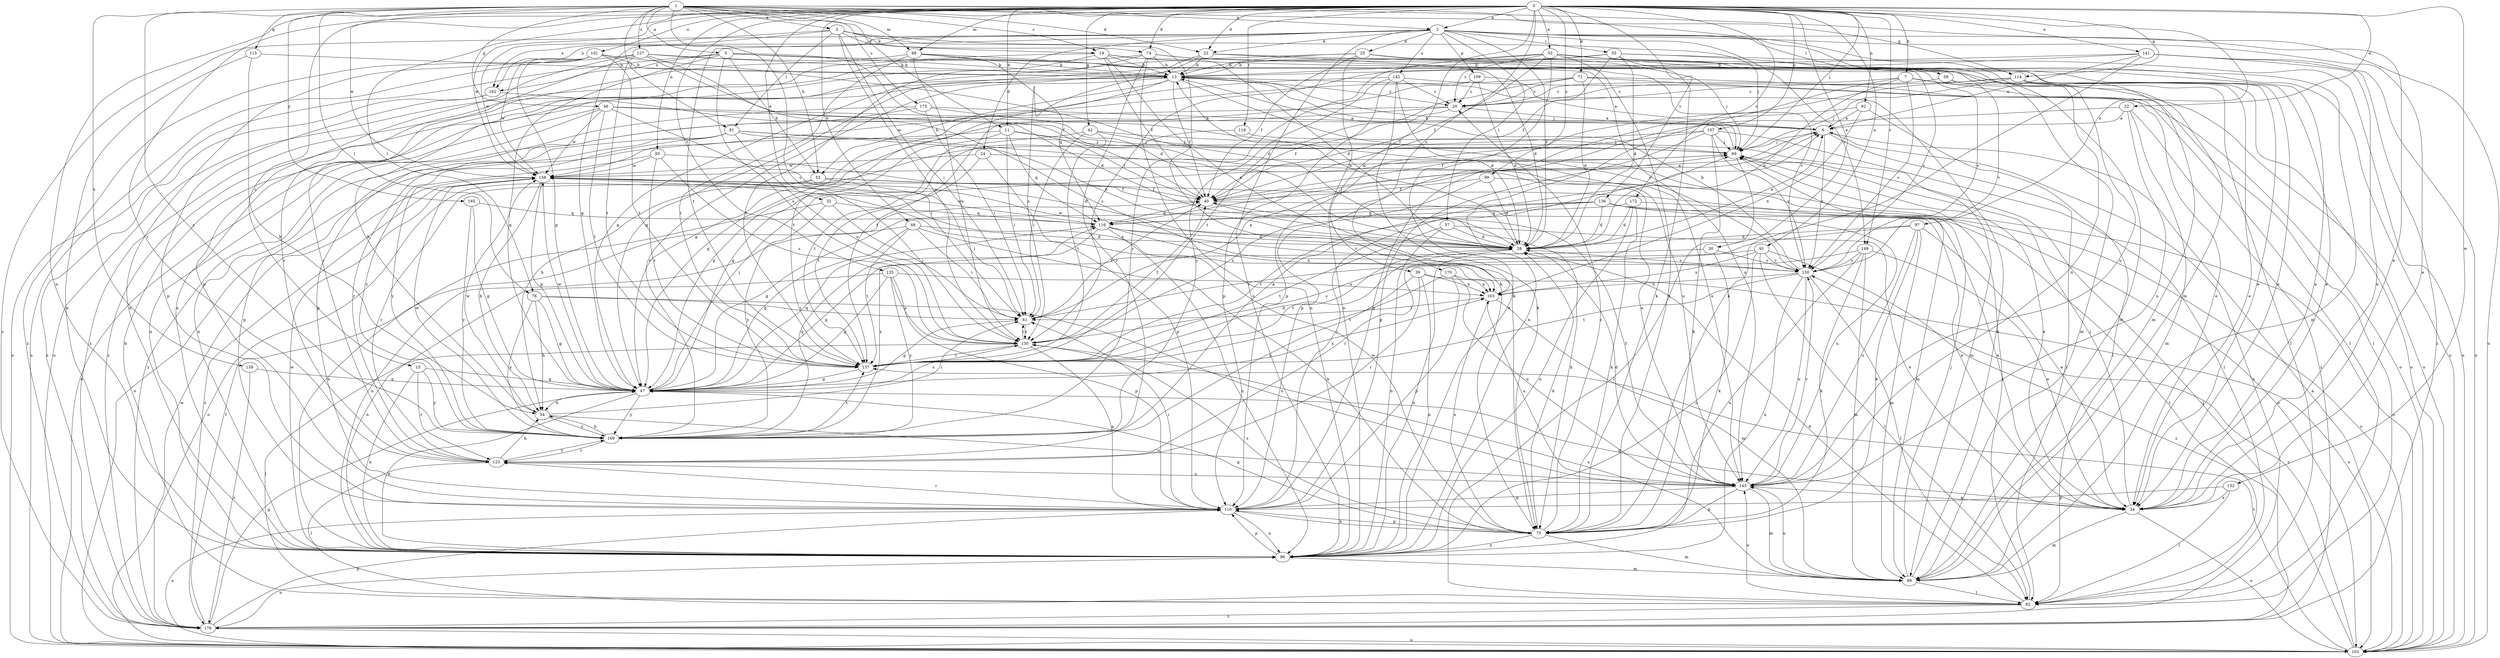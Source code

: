 strict digraph  {
0;
1;
2;
3;
5;
6;
7;
11;
13;
15;
19;
20;
22;
23;
24;
25;
28;
30;
32;
33;
34;
39;
40;
42;
46;
47;
48;
53;
54;
55;
57;
58;
61;
69;
71;
74;
75;
76;
81;
82;
88;
89;
91;
92;
95;
96;
97;
99;
101;
103;
107;
109;
110;
114;
115;
116;
119;
123;
127;
130;
135;
136;
137;
141;
142;
143;
149;
150;
152;
156;
159;
162;
163;
165;
169;
170;
172;
175;
176;
0 -> 2  [label=a];
0 -> 7  [label=b];
0 -> 11  [label=b];
0 -> 15  [label=c];
0 -> 22  [label=d];
0 -> 23  [label=d];
0 -> 30  [label=e];
0 -> 32  [label=e];
0 -> 33  [label=e];
0 -> 39  [label=f];
0 -> 42  [label=g];
0 -> 48  [label=h];
0 -> 69  [label=j];
0 -> 71  [label=k];
0 -> 74  [label=k];
0 -> 76  [label=l];
0 -> 88  [label=m];
0 -> 91  [label=n];
0 -> 92  [label=n];
0 -> 95  [label=n];
0 -> 96  [label=n];
0 -> 97  [label=o];
0 -> 99  [label=o];
0 -> 101  [label=o];
0 -> 107  [label=p];
0 -> 114  [label=q];
0 -> 119  [label=r];
0 -> 123  [label=r];
0 -> 135  [label=t];
0 -> 136  [label=t];
0 -> 141  [label=u];
0 -> 149  [label=v];
0 -> 152  [label=w];
0 -> 156  [label=w];
0 -> 170  [label=z];
0 -> 172  [label=z];
1 -> 2  [label=a];
1 -> 3  [label=a];
1 -> 5  [label=a];
1 -> 11  [label=b];
1 -> 19  [label=c];
1 -> 23  [label=d];
1 -> 34  [label=e];
1 -> 46  [label=g];
1 -> 53  [label=h];
1 -> 76  [label=l];
1 -> 81  [label=l];
1 -> 88  [label=m];
1 -> 89  [label=m];
1 -> 114  [label=q];
1 -> 115  [label=q];
1 -> 127  [label=s];
1 -> 130  [label=s];
1 -> 156  [label=w];
1 -> 159  [label=x];
1 -> 165  [label=y];
1 -> 169  [label=y];
1 -> 175  [label=z];
2 -> 23  [label=d];
2 -> 24  [label=d];
2 -> 25  [label=d];
2 -> 28  [label=d];
2 -> 34  [label=e];
2 -> 47  [label=g];
2 -> 55  [label=i];
2 -> 57  [label=i];
2 -> 58  [label=i];
2 -> 96  [label=n];
2 -> 103  [label=o];
2 -> 109  [label=p];
2 -> 137  [label=t];
2 -> 142  [label=u];
2 -> 143  [label=u];
2 -> 149  [label=v];
2 -> 162  [label=x];
2 -> 176  [label=z];
3 -> 19  [label=c];
3 -> 61  [label=i];
3 -> 69  [label=j];
3 -> 74  [label=k];
3 -> 75  [label=k];
3 -> 81  [label=l];
3 -> 130  [label=s];
3 -> 156  [label=w];
3 -> 162  [label=x];
5 -> 13  [label=b];
5 -> 28  [label=d];
5 -> 34  [label=e];
5 -> 47  [label=g];
5 -> 53  [label=h];
5 -> 103  [label=o];
5 -> 130  [label=s];
5 -> 162  [label=x];
6 -> 69  [label=j];
6 -> 82  [label=l];
6 -> 150  [label=v];
6 -> 176  [label=z];
7 -> 20  [label=c];
7 -> 28  [label=d];
7 -> 82  [label=l];
7 -> 96  [label=n];
7 -> 103  [label=o];
7 -> 150  [label=v];
11 -> 40  [label=f];
11 -> 47  [label=g];
11 -> 61  [label=i];
11 -> 69  [label=j];
11 -> 103  [label=o];
11 -> 116  [label=q];
13 -> 20  [label=c];
13 -> 40  [label=f];
13 -> 53  [label=h];
13 -> 69  [label=j];
13 -> 137  [label=t];
13 -> 150  [label=v];
13 -> 169  [label=y];
13 -> 176  [label=z];
15 -> 47  [label=g];
15 -> 96  [label=n];
15 -> 123  [label=r];
15 -> 169  [label=y];
19 -> 13  [label=b];
19 -> 28  [label=d];
19 -> 40  [label=f];
19 -> 89  [label=m];
19 -> 96  [label=n];
19 -> 103  [label=o];
19 -> 163  [label=x];
20 -> 6  [label=a];
20 -> 40  [label=f];
20 -> 47  [label=g];
20 -> 176  [label=z];
22 -> 6  [label=a];
22 -> 89  [label=m];
22 -> 110  [label=p];
22 -> 143  [label=u];
22 -> 176  [label=z];
23 -> 13  [label=b];
23 -> 28  [label=d];
23 -> 34  [label=e];
23 -> 47  [label=g];
23 -> 130  [label=s];
24 -> 103  [label=o];
24 -> 110  [label=p];
24 -> 137  [label=t];
24 -> 156  [label=w];
25 -> 13  [label=b];
25 -> 34  [label=e];
25 -> 40  [label=f];
25 -> 54  [label=h];
25 -> 69  [label=j];
25 -> 96  [label=n];
25 -> 103  [label=o];
28 -> 6  [label=a];
28 -> 13  [label=b];
28 -> 96  [label=n];
28 -> 137  [label=t];
28 -> 150  [label=v];
28 -> 156  [label=w];
30 -> 47  [label=g];
30 -> 75  [label=k];
30 -> 150  [label=v];
32 -> 61  [label=i];
32 -> 96  [label=n];
32 -> 116  [label=q];
32 -> 169  [label=y];
33 -> 13  [label=b];
33 -> 20  [label=c];
33 -> 40  [label=f];
33 -> 75  [label=k];
33 -> 89  [label=m];
33 -> 96  [label=n];
33 -> 143  [label=u];
33 -> 150  [label=v];
33 -> 169  [label=y];
34 -> 47  [label=g];
34 -> 69  [label=j];
34 -> 89  [label=m];
34 -> 103  [label=o];
39 -> 96  [label=n];
39 -> 103  [label=o];
39 -> 123  [label=r];
39 -> 163  [label=x];
39 -> 169  [label=y];
40 -> 6  [label=a];
40 -> 34  [label=e];
40 -> 75  [label=k];
40 -> 116  [label=q];
42 -> 47  [label=g];
42 -> 61  [label=i];
42 -> 69  [label=j];
42 -> 89  [label=m];
42 -> 137  [label=t];
46 -> 6  [label=a];
46 -> 61  [label=i];
46 -> 96  [label=n];
46 -> 103  [label=o];
46 -> 137  [label=t];
46 -> 143  [label=u];
46 -> 156  [label=w];
47 -> 54  [label=h];
47 -> 69  [label=j];
47 -> 96  [label=n];
47 -> 116  [label=q];
47 -> 130  [label=s];
47 -> 156  [label=w];
47 -> 163  [label=x];
47 -> 169  [label=y];
48 -> 28  [label=d];
48 -> 47  [label=g];
48 -> 61  [label=i];
48 -> 75  [label=k];
48 -> 96  [label=n];
48 -> 137  [label=t];
53 -> 40  [label=f];
53 -> 61  [label=i];
53 -> 89  [label=m];
53 -> 103  [label=o];
53 -> 123  [label=r];
54 -> 61  [label=i];
54 -> 143  [label=u];
54 -> 156  [label=w];
54 -> 169  [label=y];
55 -> 13  [label=b];
55 -> 28  [label=d];
55 -> 40  [label=f];
55 -> 47  [label=g];
55 -> 75  [label=k];
55 -> 103  [label=o];
55 -> 150  [label=v];
57 -> 28  [label=d];
57 -> 34  [label=e];
57 -> 96  [label=n];
57 -> 137  [label=t];
58 -> 20  [label=c];
58 -> 89  [label=m];
58 -> 150  [label=v];
61 -> 6  [label=a];
61 -> 40  [label=f];
61 -> 47  [label=g];
61 -> 130  [label=s];
69 -> 13  [label=b];
69 -> 34  [label=e];
69 -> 82  [label=l];
69 -> 156  [label=w];
71 -> 20  [label=c];
71 -> 28  [label=d];
71 -> 34  [label=e];
71 -> 82  [label=l];
71 -> 137  [label=t];
71 -> 156  [label=w];
74 -> 13  [label=b];
74 -> 96  [label=n];
74 -> 123  [label=r];
74 -> 137  [label=t];
74 -> 143  [label=u];
74 -> 150  [label=v];
74 -> 176  [label=z];
75 -> 20  [label=c];
75 -> 28  [label=d];
75 -> 47  [label=g];
75 -> 89  [label=m];
75 -> 96  [label=n];
75 -> 110  [label=p];
75 -> 130  [label=s];
75 -> 156  [label=w];
75 -> 163  [label=x];
76 -> 47  [label=g];
76 -> 54  [label=h];
76 -> 61  [label=i];
76 -> 143  [label=u];
76 -> 169  [label=y];
81 -> 28  [label=d];
81 -> 69  [label=j];
81 -> 110  [label=p];
81 -> 123  [label=r];
81 -> 130  [label=s];
81 -> 143  [label=u];
81 -> 169  [label=y];
82 -> 13  [label=b];
82 -> 28  [label=d];
82 -> 69  [label=j];
82 -> 143  [label=u];
82 -> 176  [label=z];
88 -> 13  [label=b];
88 -> 89  [label=m];
88 -> 116  [label=q];
88 -> 123  [label=r];
88 -> 130  [label=s];
88 -> 137  [label=t];
89 -> 13  [label=b];
89 -> 69  [label=j];
89 -> 82  [label=l];
89 -> 130  [label=s];
89 -> 143  [label=u];
91 -> 61  [label=i];
91 -> 82  [label=l];
91 -> 96  [label=n];
91 -> 150  [label=v];
91 -> 163  [label=x];
91 -> 176  [label=z];
92 -> 6  [label=a];
92 -> 82  [label=l];
92 -> 110  [label=p];
92 -> 163  [label=x];
95 -> 28  [label=d];
95 -> 130  [label=s];
95 -> 137  [label=t];
95 -> 156  [label=w];
95 -> 169  [label=y];
96 -> 89  [label=m];
96 -> 110  [label=p];
96 -> 156  [label=w];
97 -> 28  [label=d];
97 -> 34  [label=e];
97 -> 75  [label=k];
97 -> 89  [label=m];
97 -> 123  [label=r];
97 -> 143  [label=u];
99 -> 28  [label=d];
99 -> 40  [label=f];
99 -> 103  [label=o];
99 -> 130  [label=s];
101 -> 13  [label=b];
101 -> 28  [label=d];
101 -> 47  [label=g];
101 -> 96  [label=n];
101 -> 137  [label=t];
101 -> 156  [label=w];
101 -> 176  [label=z];
103 -> 6  [label=a];
103 -> 69  [label=j];
103 -> 137  [label=t];
103 -> 150  [label=v];
107 -> 40  [label=f];
107 -> 54  [label=h];
107 -> 69  [label=j];
107 -> 75  [label=k];
107 -> 82  [label=l];
107 -> 110  [label=p];
107 -> 150  [label=v];
109 -> 6  [label=a];
109 -> 20  [label=c];
109 -> 28  [label=d];
109 -> 137  [label=t];
110 -> 61  [label=i];
110 -> 69  [label=j];
110 -> 75  [label=k];
110 -> 96  [label=n];
110 -> 103  [label=o];
110 -> 123  [label=r];
114 -> 20  [label=c];
114 -> 34  [label=e];
114 -> 69  [label=j];
114 -> 82  [label=l];
114 -> 103  [label=o];
114 -> 110  [label=p];
115 -> 13  [label=b];
115 -> 54  [label=h];
115 -> 96  [label=n];
116 -> 28  [label=d];
116 -> 69  [label=j];
116 -> 96  [label=n];
116 -> 150  [label=v];
116 -> 156  [label=w];
116 -> 163  [label=x];
116 -> 169  [label=y];
119 -> 69  [label=j];
119 -> 137  [label=t];
123 -> 54  [label=h];
123 -> 82  [label=l];
123 -> 143  [label=u];
123 -> 169  [label=y];
127 -> 13  [label=b];
127 -> 34  [label=e];
127 -> 40  [label=f];
127 -> 75  [label=k];
127 -> 103  [label=o];
127 -> 110  [label=p];
127 -> 123  [label=r];
127 -> 137  [label=t];
130 -> 40  [label=f];
130 -> 61  [label=i];
130 -> 82  [label=l];
130 -> 110  [label=p];
130 -> 137  [label=t];
135 -> 47  [label=g];
135 -> 96  [label=n];
135 -> 110  [label=p];
135 -> 130  [label=s];
135 -> 163  [label=x];
135 -> 169  [label=y];
136 -> 28  [label=d];
136 -> 34  [label=e];
136 -> 47  [label=g];
136 -> 82  [label=l];
136 -> 116  [label=q];
136 -> 137  [label=t];
136 -> 143  [label=u];
137 -> 28  [label=d];
137 -> 47  [label=g];
141 -> 6  [label=a];
141 -> 13  [label=b];
141 -> 34  [label=e];
141 -> 75  [label=k];
141 -> 103  [label=o];
141 -> 130  [label=s];
141 -> 176  [label=z];
142 -> 20  [label=c];
142 -> 28  [label=d];
142 -> 47  [label=g];
142 -> 75  [label=k];
142 -> 103  [label=o];
142 -> 110  [label=p];
142 -> 169  [label=y];
143 -> 28  [label=d];
143 -> 34  [label=e];
143 -> 40  [label=f];
143 -> 75  [label=k];
143 -> 89  [label=m];
143 -> 110  [label=p];
143 -> 150  [label=v];
149 -> 34  [label=e];
149 -> 75  [label=k];
149 -> 89  [label=m];
149 -> 96  [label=n];
149 -> 130  [label=s];
149 -> 150  [label=v];
150 -> 13  [label=b];
150 -> 82  [label=l];
150 -> 96  [label=n];
150 -> 137  [label=t];
150 -> 143  [label=u];
150 -> 163  [label=x];
152 -> 34  [label=e];
152 -> 82  [label=l];
152 -> 110  [label=p];
156 -> 40  [label=f];
156 -> 47  [label=g];
156 -> 54  [label=h];
156 -> 163  [label=x];
156 -> 176  [label=z];
159 -> 47  [label=g];
159 -> 176  [label=z];
162 -> 28  [label=d];
162 -> 110  [label=p];
162 -> 176  [label=z];
163 -> 61  [label=i];
163 -> 89  [label=m];
163 -> 143  [label=u];
165 -> 47  [label=g];
165 -> 116  [label=q];
165 -> 169  [label=y];
169 -> 6  [label=a];
169 -> 54  [label=h];
169 -> 116  [label=q];
169 -> 123  [label=r];
169 -> 137  [label=t];
169 -> 156  [label=w];
170 -> 110  [label=p];
170 -> 137  [label=t];
170 -> 143  [label=u];
170 -> 163  [label=x];
172 -> 28  [label=d];
172 -> 75  [label=k];
172 -> 96  [label=n];
172 -> 103  [label=o];
172 -> 116  [label=q];
175 -> 6  [label=a];
175 -> 61  [label=i];
175 -> 96  [label=n];
175 -> 110  [label=p];
175 -> 143  [label=u];
176 -> 40  [label=f];
176 -> 47  [label=g];
176 -> 96  [label=n];
176 -> 103  [label=o];
176 -> 110  [label=p];
176 -> 156  [label=w];
}
